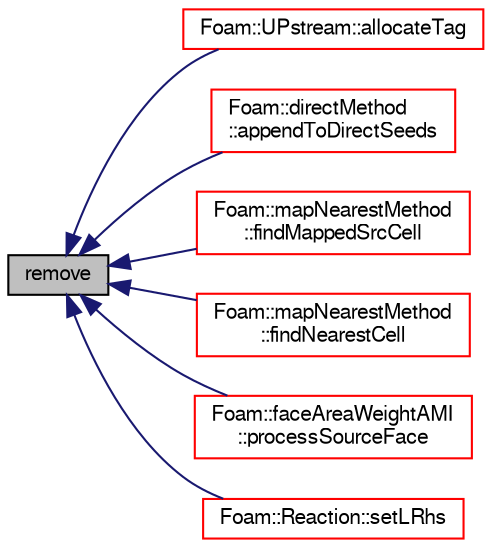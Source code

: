digraph "remove"
{
  bgcolor="transparent";
  edge [fontname="FreeSans",fontsize="10",labelfontname="FreeSans",labelfontsize="10"];
  node [fontname="FreeSans",fontsize="10",shape=record];
  rankdir="LR";
  Node1598 [label="remove",height=0.2,width=0.4,color="black", fillcolor="grey75", style="filled", fontcolor="black"];
  Node1598 -> Node1599 [dir="back",color="midnightblue",fontsize="10",style="solid",fontname="FreeSans"];
  Node1599 [label="Foam::UPstream::allocateTag",height=0.2,width=0.4,color="red",URL="$a26270.html#a32048e7bef7b8e70bc17a9b5f713895e"];
  Node1598 -> Node1601 [dir="back",color="midnightblue",fontsize="10",style="solid",fontname="FreeSans"];
  Node1601 [label="Foam::directMethod\l::appendToDirectSeeds",height=0.2,width=0.4,color="red",URL="$a29242.html#aa20260d1d33b5ad24125024b4a912a26",tooltip="Append to list of src mesh seed indices. "];
  Node1598 -> Node1605 [dir="back",color="midnightblue",fontsize="10",style="solid",fontname="FreeSans"];
  Node1605 [label="Foam::mapNearestMethod\l::findMappedSrcCell",height=0.2,width=0.4,color="red",URL="$a29246.html#a42cb01413515dd4555f3af7f12b48406",tooltip="Find a source cell mapped to target cell tgtCellI. "];
  Node1598 -> Node1607 [dir="back",color="midnightblue",fontsize="10",style="solid",fontname="FreeSans"];
  Node1607 [label="Foam::mapNearestMethod\l::findNearestCell",height=0.2,width=0.4,color="red",URL="$a29246.html#a22fa8909617e2093ab06e94abd2d8ed7",tooltip="Find the nearest cell on mesh2 for cell1 on mesh1. "];
  Node1598 -> Node1610 [dir="back",color="midnightblue",fontsize="10",style="solid",fontname="FreeSans"];
  Node1610 [label="Foam::faceAreaWeightAMI\l::processSourceFace",height=0.2,width=0.4,color="red",URL="$a24878.html#a0d6f17c556a49396e2dd55269fda9818",tooltip="Determine overlap contributions for source face srcFaceI. "];
  Node1598 -> Node1612 [dir="back",color="midnightblue",fontsize="10",style="solid",fontname="FreeSans"];
  Node1612 [label="Foam::Reaction::setLRhs",height=0.2,width=0.4,color="red",URL="$a30330.html#a5ff69c41b3345ee1f99e8bf85967b433",tooltip="Construct the left- and right-hand-side reaction coefficients. "];
}
